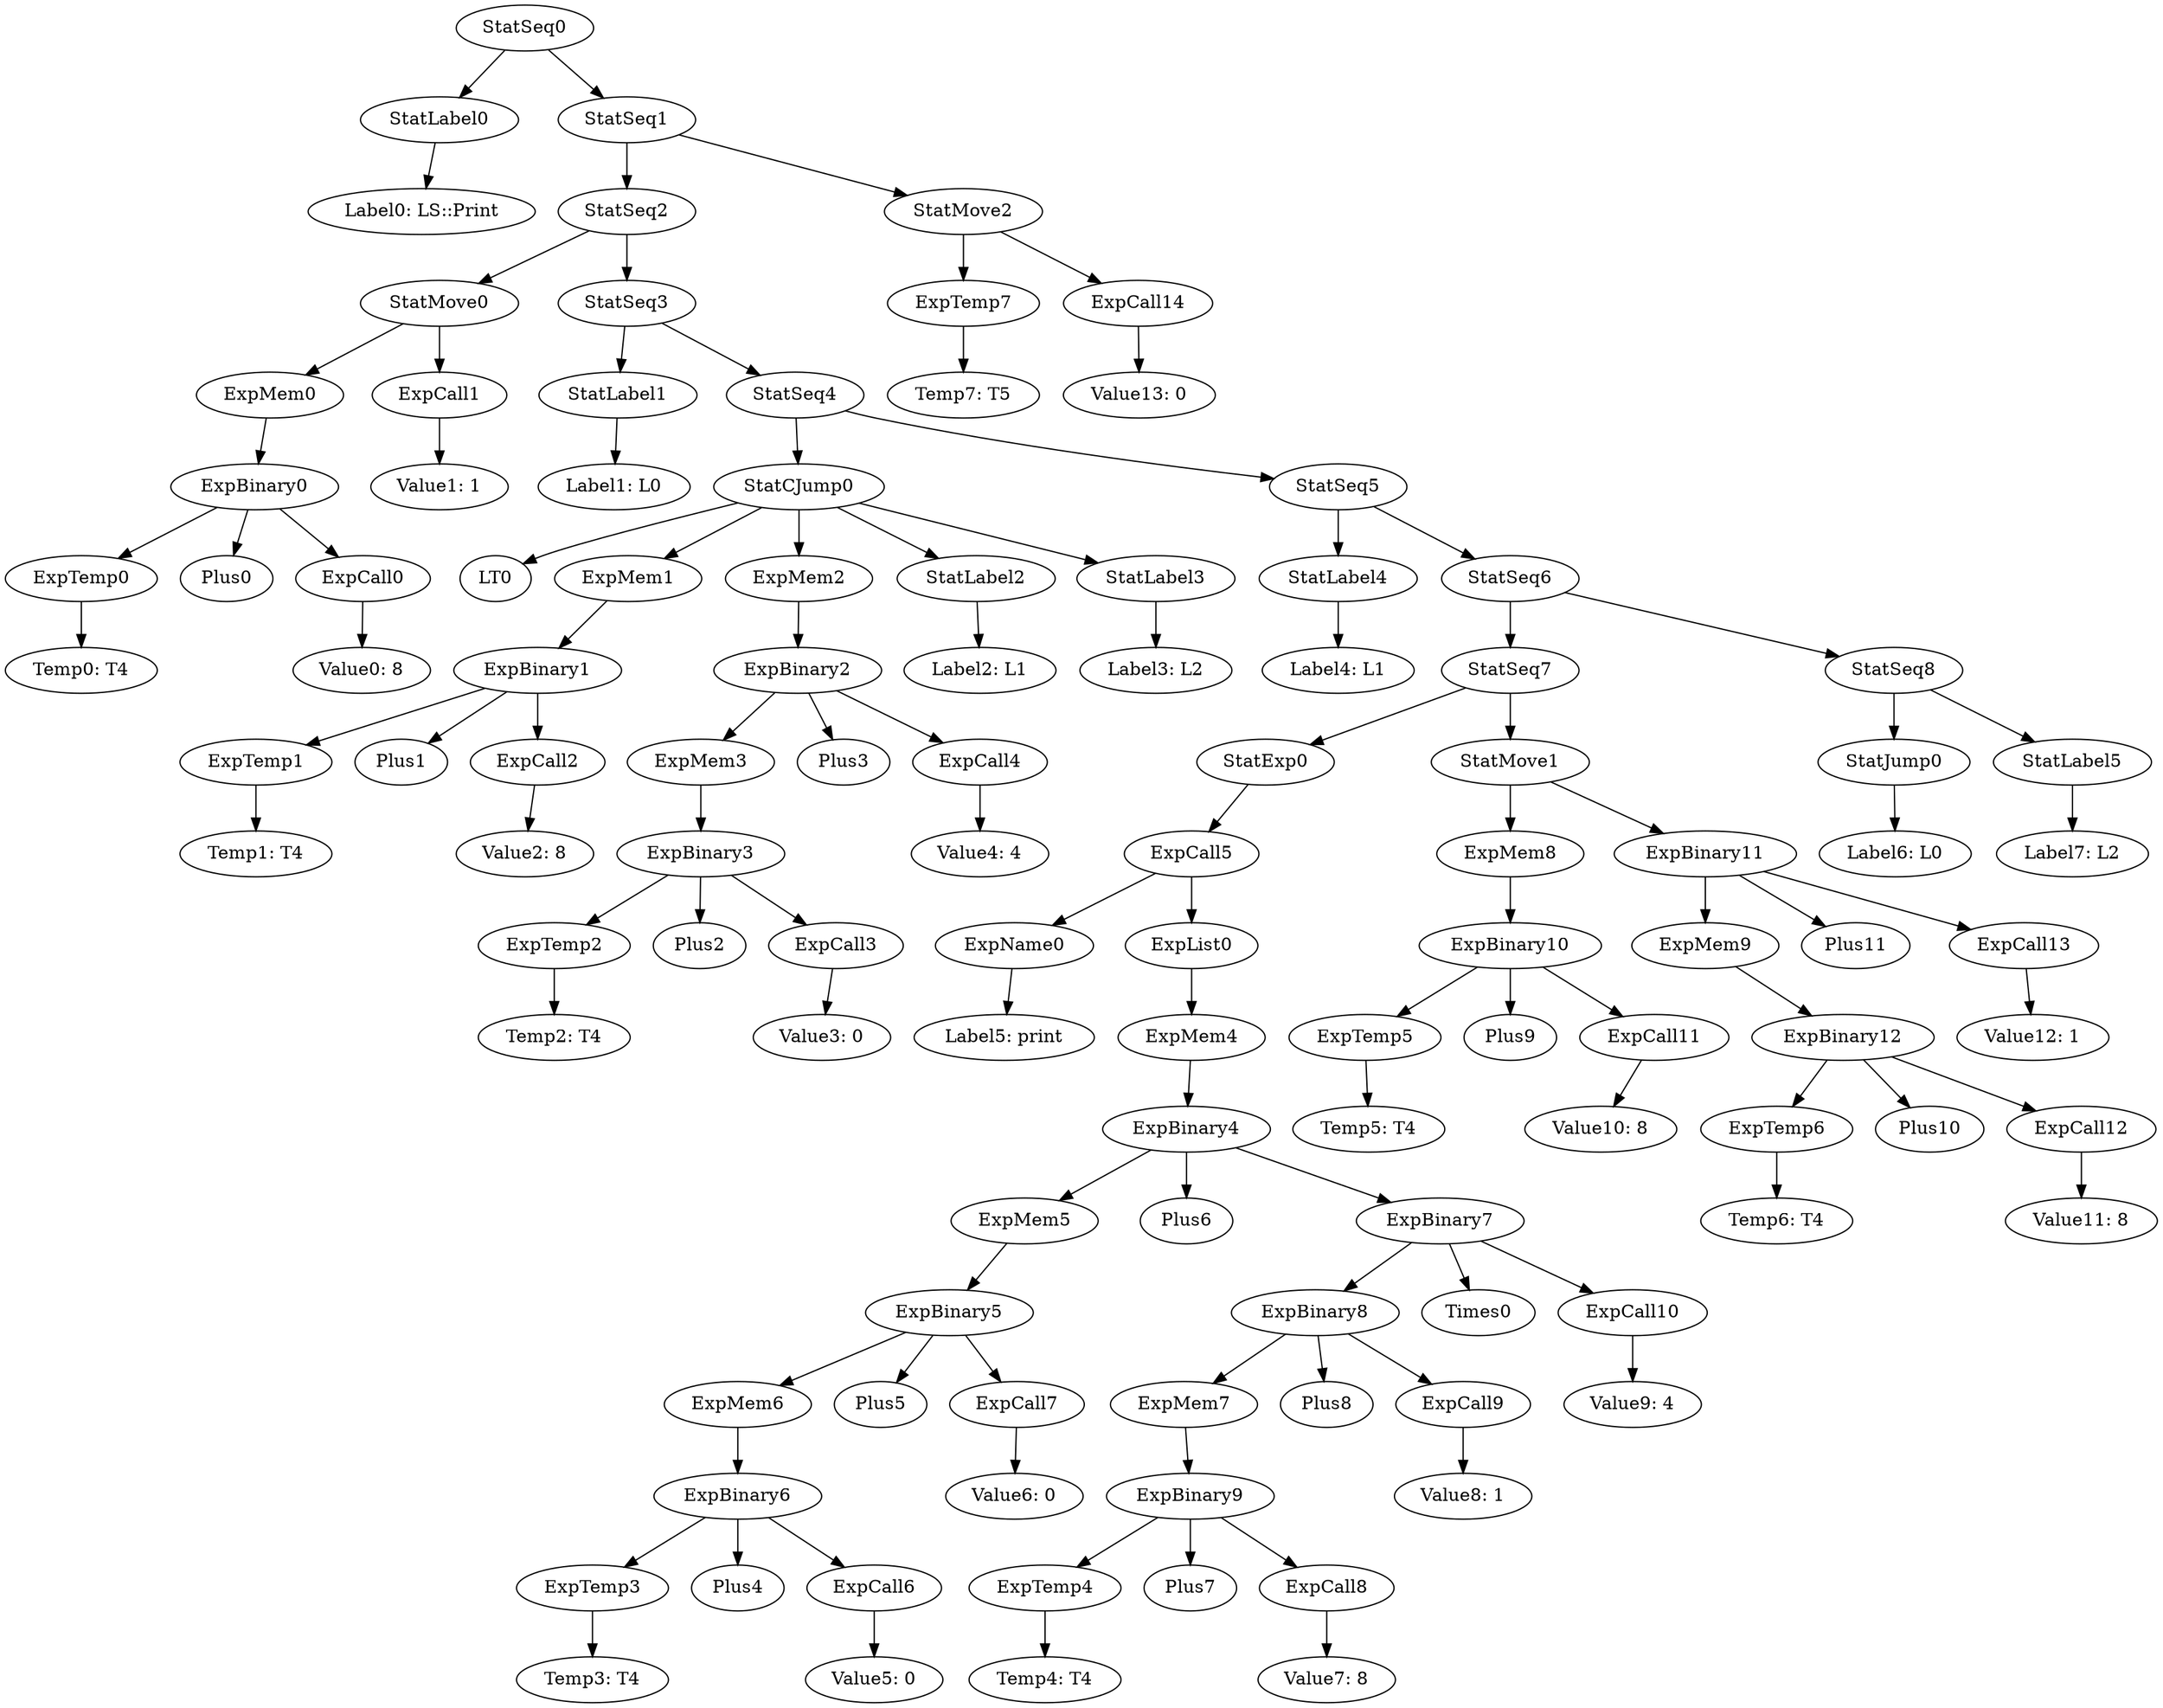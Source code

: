 digraph {
	ordering = out;
	ExpCall14 -> "Value13: 0";
	StatMove2 -> ExpTemp7;
	StatMove2 -> ExpCall14;
	StatSeq6 -> StatSeq7;
	StatSeq6 -> StatSeq8;
	ExpCall12 -> "Value11: 8";
	ExpTemp6 -> "Temp6: T4";
	StatMove1 -> ExpMem8;
	StatMove1 -> ExpBinary11;
	StatSeq1 -> StatSeq2;
	StatSeq1 -> StatMove2;
	ExpMem8 -> ExpBinary10;
	ExpCall11 -> "Value10: 8";
	ExpBinary10 -> ExpTemp5;
	ExpBinary10 -> Plus9;
	ExpBinary10 -> ExpCall11;
	StatLabel5 -> "Label7: L2";
	ExpTemp5 -> "Temp5: T4";
	ExpBinary12 -> ExpTemp6;
	ExpBinary12 -> Plus10;
	ExpBinary12 -> ExpCall12;
	StatSeq7 -> StatExp0;
	StatSeq7 -> StatMove1;
	ExpMem4 -> ExpBinary4;
	ExpCall5 -> ExpName0;
	ExpCall5 -> ExpList0;
	ExpTemp2 -> "Temp2: T4";
	ExpMem9 -> ExpBinary12;
	ExpMem1 -> ExpBinary1;
	ExpTemp1 -> "Temp1: T4";
	StatExp0 -> ExpCall5;
	StatSeq0 -> StatLabel0;
	StatSeq0 -> StatSeq1;
	ExpCall13 -> "Value12: 1";
	ExpBinary7 -> ExpBinary8;
	ExpBinary7 -> Times0;
	ExpBinary7 -> ExpCall10;
	ExpList0 -> ExpMem4;
	StatCJump0 -> LT0;
	StatCJump0 -> ExpMem1;
	StatCJump0 -> ExpMem2;
	StatCJump0 -> StatLabel2;
	StatCJump0 -> StatLabel3;
	ExpBinary0 -> ExpTemp0;
	ExpBinary0 -> Plus0;
	ExpBinary0 -> ExpCall0;
	ExpCall2 -> "Value2: 8";
	ExpCall7 -> "Value6: 0";
	StatMove0 -> ExpMem0;
	StatMove0 -> ExpCall1;
	StatJump0 -> "Label6: L0";
	ExpCall1 -> "Value1: 1";
	ExpBinary3 -> ExpTemp2;
	ExpBinary3 -> Plus2;
	ExpBinary3 -> ExpCall3;
	ExpTemp7 -> "Temp7: T5";
	ExpTemp0 -> "Temp0: T4";
	StatSeq5 -> StatLabel4;
	StatSeq5 -> StatSeq6;
	StatLabel4 -> "Label4: L1";
	StatSeq3 -> StatLabel1;
	StatSeq3 -> StatSeq4;
	ExpMem7 -> ExpBinary9;
	ExpMem5 -> ExpBinary5;
	StatLabel0 -> "Label0: LS::Print";
	ExpBinary2 -> ExpMem3;
	ExpBinary2 -> Plus3;
	ExpBinary2 -> ExpCall4;
	ExpCall0 -> "Value0: 8";
	StatLabel1 -> "Label1: L0";
	ExpMem2 -> ExpBinary2;
	StatSeq4 -> StatCJump0;
	StatSeq4 -> StatSeq5;
	ExpMem3 -> ExpBinary3;
	ExpCall9 -> "Value8: 1";
	ExpCall3 -> "Value3: 0";
	ExpBinary1 -> ExpTemp1;
	ExpBinary1 -> Plus1;
	ExpBinary1 -> ExpCall2;
	ExpCall8 -> "Value7: 8";
	ExpMem0 -> ExpBinary0;
	ExpBinary6 -> ExpTemp3;
	ExpBinary6 -> Plus4;
	ExpBinary6 -> ExpCall6;
	StatSeq2 -> StatMove0;
	StatSeq2 -> StatSeq3;
	ExpCall4 -> "Value4: 4";
	StatLabel2 -> "Label2: L1";
	StatLabel3 -> "Label3: L2";
	ExpBinary8 -> ExpMem7;
	ExpBinary8 -> Plus8;
	ExpBinary8 -> ExpCall9;
	ExpName0 -> "Label5: print";
	StatSeq8 -> StatJump0;
	StatSeq8 -> StatLabel5;
	ExpTemp3 -> "Temp3: T4";
	ExpCall10 -> "Value9: 4";
	ExpCall6 -> "Value5: 0";
	ExpBinary4 -> ExpMem5;
	ExpBinary4 -> Plus6;
	ExpBinary4 -> ExpBinary7;
	ExpMem6 -> ExpBinary6;
	ExpBinary11 -> ExpMem9;
	ExpBinary11 -> Plus11;
	ExpBinary11 -> ExpCall13;
	ExpBinary5 -> ExpMem6;
	ExpBinary5 -> Plus5;
	ExpBinary5 -> ExpCall7;
	ExpTemp4 -> "Temp4: T4";
	ExpBinary9 -> ExpTemp4;
	ExpBinary9 -> Plus7;
	ExpBinary9 -> ExpCall8;
}

